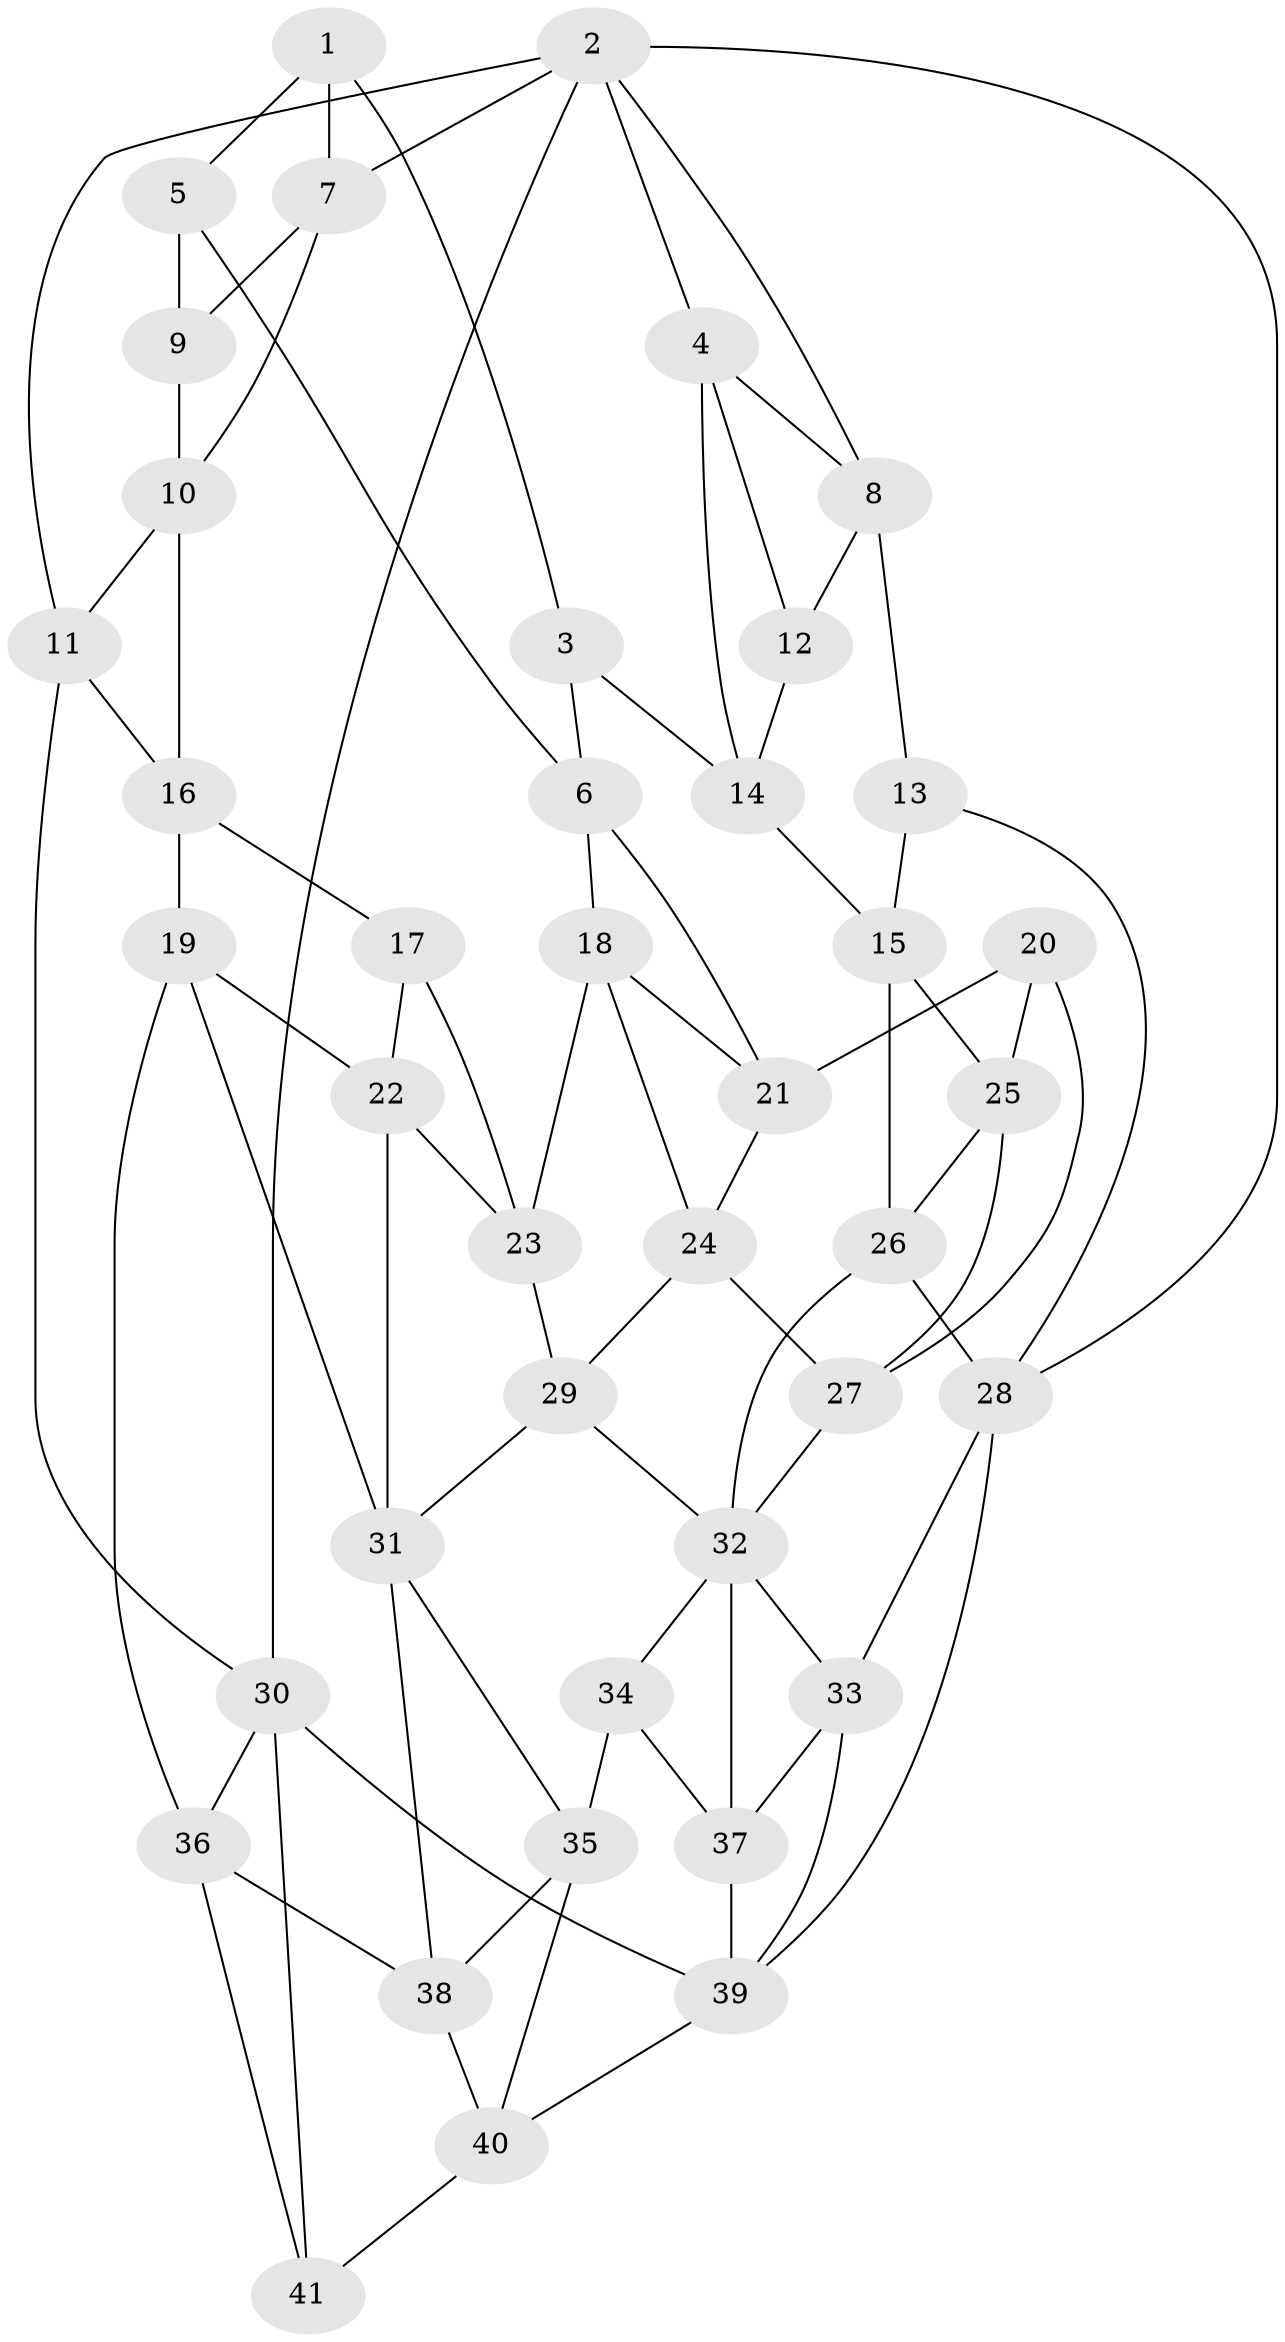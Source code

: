 // original degree distribution, {3: 0.037037037037037035, 4: 0.19753086419753085, 5: 0.5802469135802469, 6: 0.18518518518518517}
// Generated by graph-tools (version 1.1) at 2025/51/03/09/25 03:51:07]
// undirected, 41 vertices, 81 edges
graph export_dot {
graph [start="1"]
  node [color=gray90,style=filled];
  1;
  2;
  3;
  4;
  5;
  6;
  7;
  8;
  9;
  10;
  11;
  12;
  13;
  14;
  15;
  16;
  17;
  18;
  19;
  20;
  21;
  22;
  23;
  24;
  25;
  26;
  27;
  28;
  29;
  30;
  31;
  32;
  33;
  34;
  35;
  36;
  37;
  38;
  39;
  40;
  41;
  1 -- 3 [weight=1.0];
  1 -- 5 [weight=1.0];
  1 -- 7 [weight=1.0];
  2 -- 4 [weight=1.0];
  2 -- 7 [weight=1.0];
  2 -- 8 [weight=1.0];
  2 -- 11 [weight=1.0];
  2 -- 28 [weight=1.0];
  2 -- 30 [weight=1.0];
  3 -- 6 [weight=1.0];
  3 -- 14 [weight=1.0];
  4 -- 8 [weight=1.0];
  4 -- 12 [weight=1.0];
  4 -- 14 [weight=1.0];
  5 -- 6 [weight=1.0];
  5 -- 9 [weight=2.0];
  6 -- 18 [weight=1.0];
  6 -- 21 [weight=1.0];
  7 -- 9 [weight=1.0];
  7 -- 10 [weight=1.0];
  8 -- 12 [weight=1.0];
  8 -- 13 [weight=1.0];
  9 -- 10 [weight=1.0];
  10 -- 11 [weight=1.0];
  10 -- 16 [weight=1.0];
  11 -- 16 [weight=1.0];
  11 -- 30 [weight=1.0];
  12 -- 14 [weight=1.0];
  13 -- 15 [weight=1.0];
  13 -- 28 [weight=1.0];
  14 -- 15 [weight=1.0];
  15 -- 25 [weight=1.0];
  15 -- 26 [weight=1.0];
  16 -- 17 [weight=1.0];
  16 -- 19 [weight=1.0];
  17 -- 22 [weight=1.0];
  17 -- 23 [weight=1.0];
  18 -- 21 [weight=1.0];
  18 -- 23 [weight=1.0];
  18 -- 24 [weight=1.0];
  19 -- 22 [weight=1.0];
  19 -- 31 [weight=1.0];
  19 -- 36 [weight=1.0];
  20 -- 21 [weight=1.0];
  20 -- 25 [weight=1.0];
  20 -- 27 [weight=1.0];
  21 -- 24 [weight=1.0];
  22 -- 23 [weight=1.0];
  22 -- 31 [weight=1.0];
  23 -- 29 [weight=1.0];
  24 -- 27 [weight=1.0];
  24 -- 29 [weight=1.0];
  25 -- 26 [weight=1.0];
  25 -- 27 [weight=1.0];
  26 -- 28 [weight=1.0];
  26 -- 32 [weight=1.0];
  27 -- 32 [weight=1.0];
  28 -- 33 [weight=1.0];
  28 -- 39 [weight=1.0];
  29 -- 31 [weight=1.0];
  29 -- 32 [weight=1.0];
  30 -- 36 [weight=1.0];
  30 -- 39 [weight=1.0];
  30 -- 41 [weight=1.0];
  31 -- 35 [weight=1.0];
  31 -- 38 [weight=1.0];
  32 -- 33 [weight=1.0];
  32 -- 34 [weight=1.0];
  32 -- 37 [weight=1.0];
  33 -- 37 [weight=1.0];
  33 -- 39 [weight=1.0];
  34 -- 35 [weight=1.0];
  34 -- 37 [weight=1.0];
  35 -- 38 [weight=1.0];
  35 -- 40 [weight=1.0];
  36 -- 38 [weight=1.0];
  36 -- 41 [weight=1.0];
  37 -- 39 [weight=1.0];
  38 -- 40 [weight=1.0];
  39 -- 40 [weight=1.0];
  40 -- 41 [weight=1.0];
}
